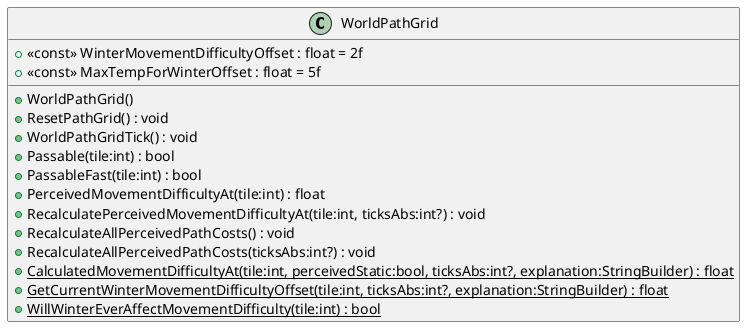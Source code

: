 @startuml
class WorldPathGrid {
    + <<const>> WinterMovementDifficultyOffset : float = 2f
    + <<const>> MaxTempForWinterOffset : float = 5f
    + WorldPathGrid()
    + ResetPathGrid() : void
    + WorldPathGridTick() : void
    + Passable(tile:int) : bool
    + PassableFast(tile:int) : bool
    + PerceivedMovementDifficultyAt(tile:int) : float
    + RecalculatePerceivedMovementDifficultyAt(tile:int, ticksAbs:int?) : void
    + RecalculateAllPerceivedPathCosts() : void
    + RecalculateAllPerceivedPathCosts(ticksAbs:int?) : void
    + {static} CalculatedMovementDifficultyAt(tile:int, perceivedStatic:bool, ticksAbs:int?, explanation:StringBuilder) : float
    + {static} GetCurrentWinterMovementDifficultyOffset(tile:int, ticksAbs:int?, explanation:StringBuilder) : float
    + {static} WillWinterEverAffectMovementDifficulty(tile:int) : bool
}
@enduml
